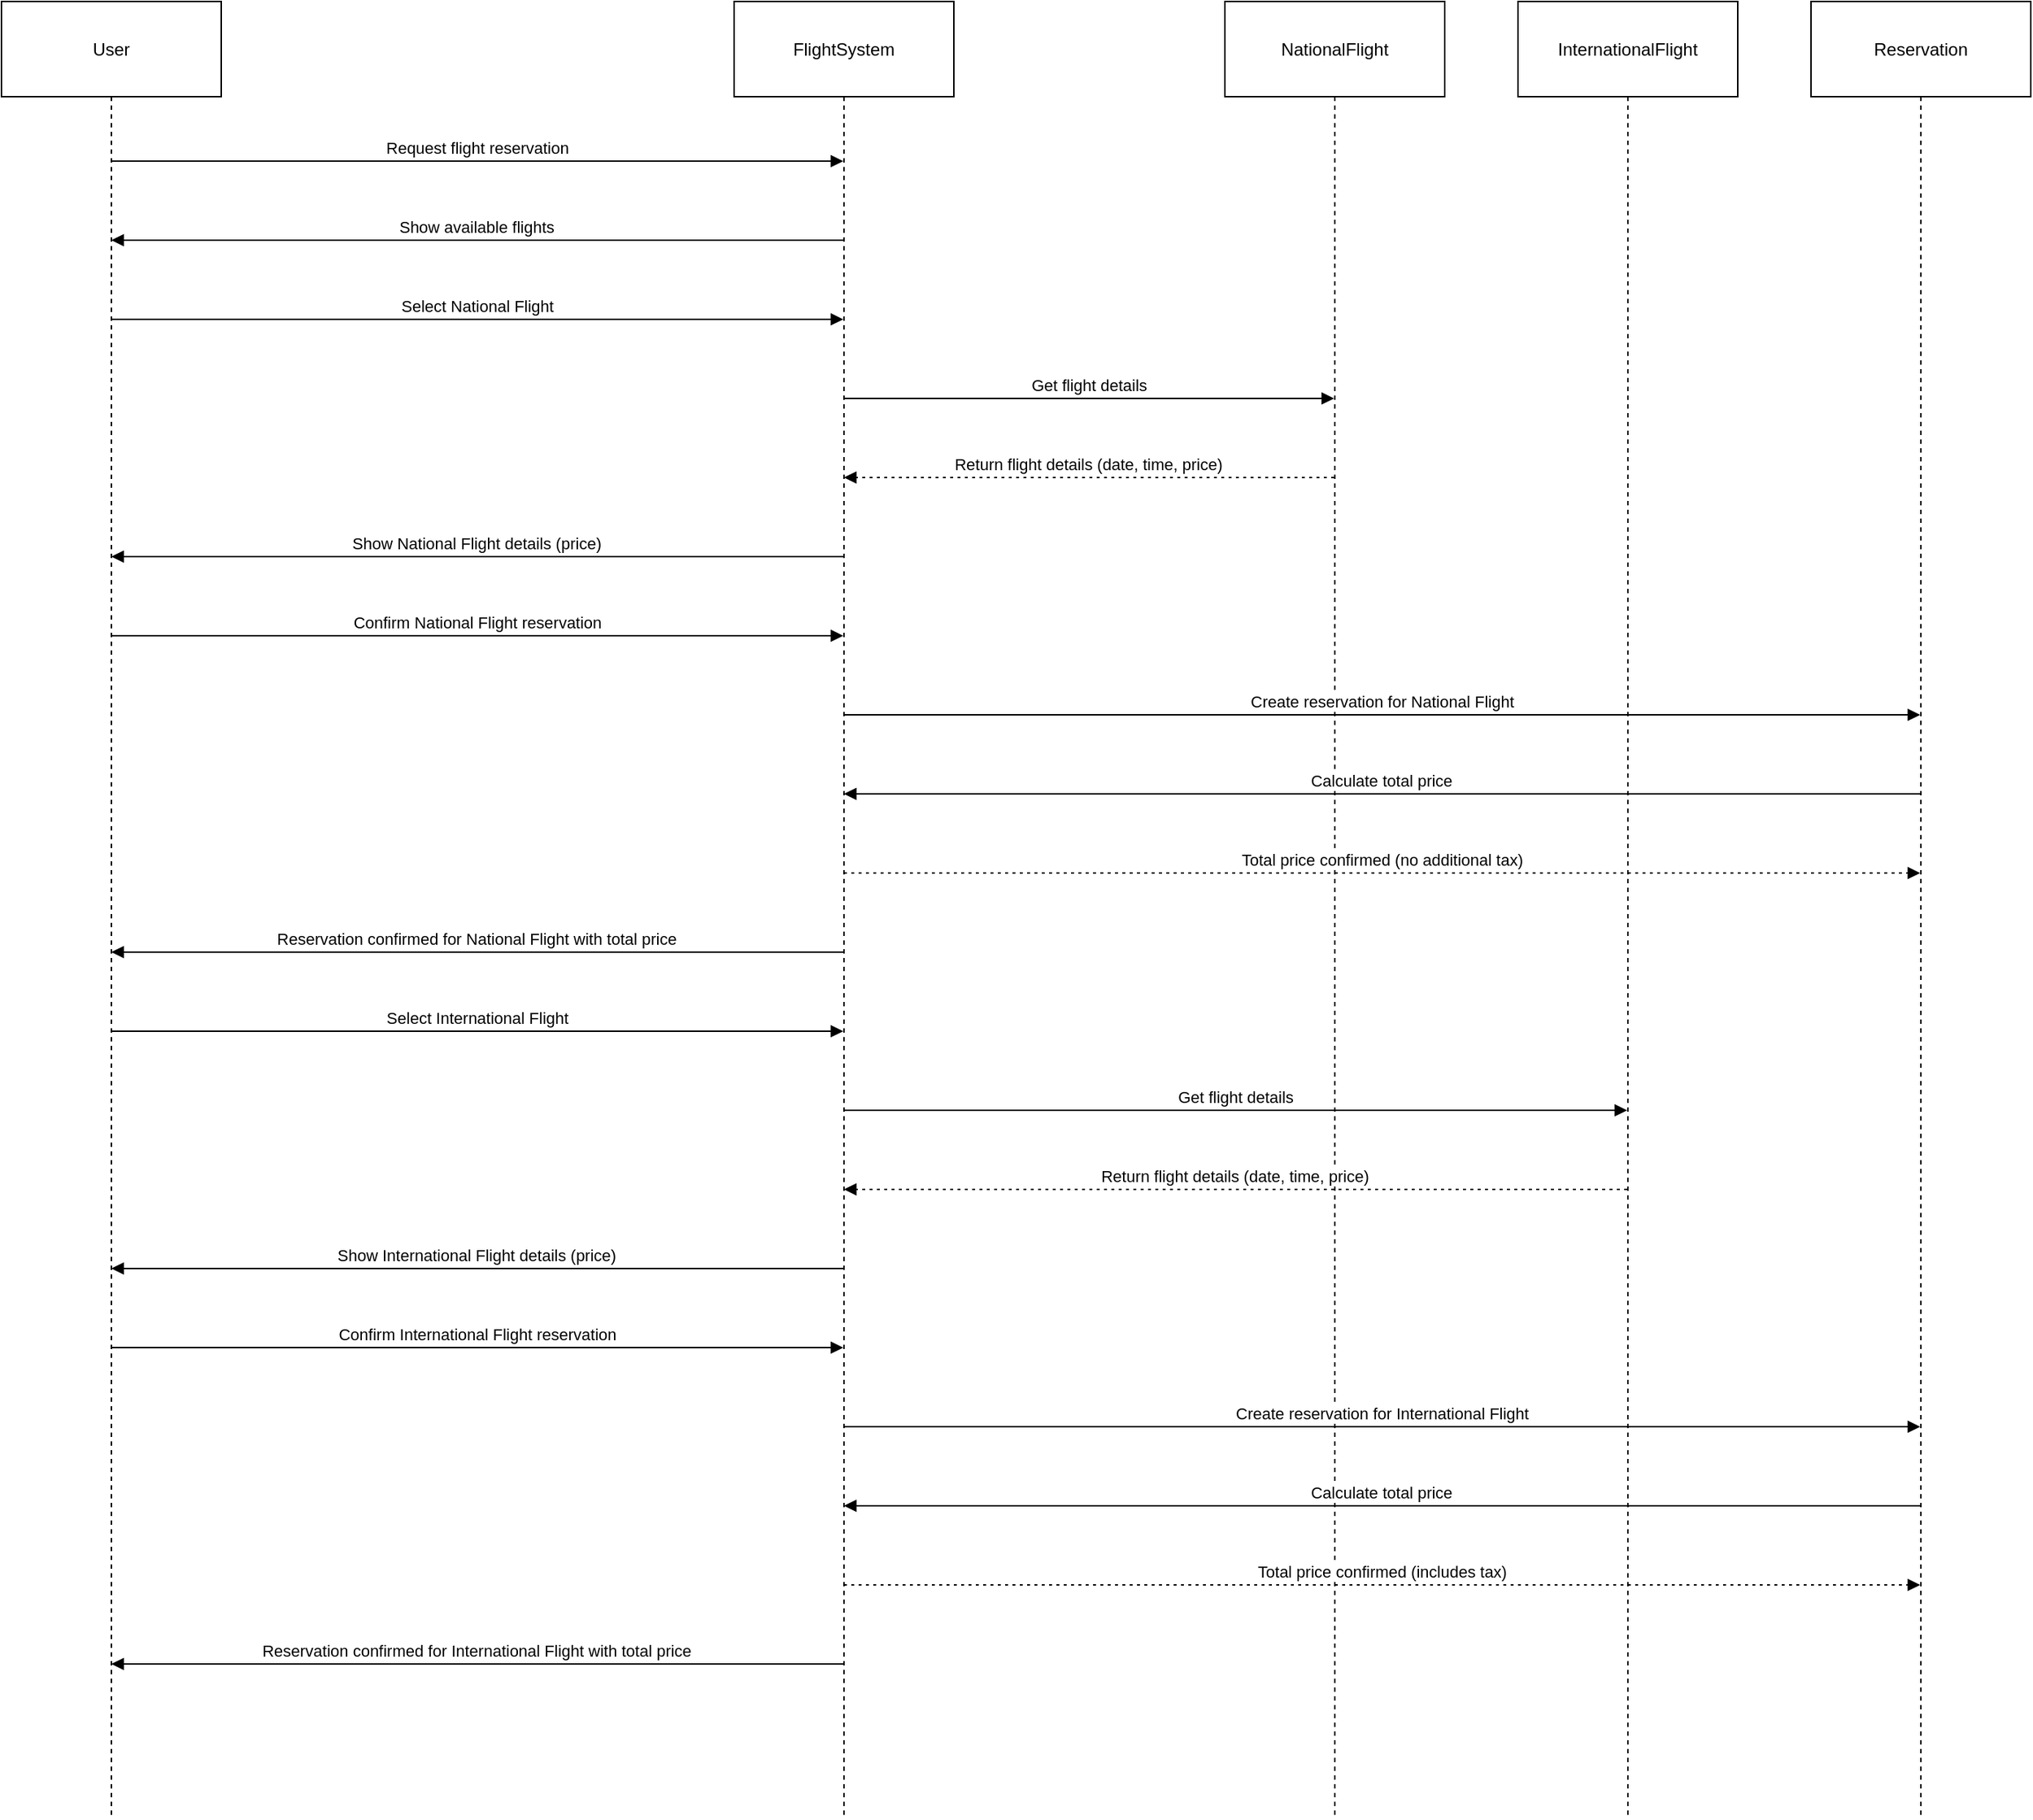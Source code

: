 <mxfile version="27.0.5">
  <diagram name="Página-1" id="iyJRD6ZcKFZfAdFJVVev">
    <mxGraphModel dx="1240" dy="580" grid="1" gridSize="10" guides="1" tooltips="1" connect="1" arrows="1" fold="1" page="1" pageScale="1" pageWidth="827" pageHeight="1169" math="0" shadow="0">
      <root>
        <mxCell id="0" />
        <mxCell id="1" parent="0" />
        <mxCell id="2" value="User" style="shape=umlLifeline;perimeter=lifelinePerimeter;whiteSpace=wrap;container=1;dropTarget=0;collapsible=0;recursiveResize=0;outlineConnect=0;portConstraint=eastwest;newEdgeStyle={&quot;edgeStyle&quot;:&quot;elbowEdgeStyle&quot;,&quot;elbow&quot;:&quot;vertical&quot;,&quot;curved&quot;:0,&quot;rounded&quot;:0};size=65;" parent="1" vertex="1">
          <mxGeometry width="150" height="1240" as="geometry" />
        </mxCell>
        <mxCell id="3" value="FlightSystem" style="shape=umlLifeline;perimeter=lifelinePerimeter;whiteSpace=wrap;container=1;dropTarget=0;collapsible=0;recursiveResize=0;outlineConnect=0;portConstraint=eastwest;newEdgeStyle={&quot;edgeStyle&quot;:&quot;elbowEdgeStyle&quot;,&quot;elbow&quot;:&quot;vertical&quot;,&quot;curved&quot;:0,&quot;rounded&quot;:0};size=65;" parent="1" vertex="1">
          <mxGeometry x="500" width="150" height="1240" as="geometry" />
        </mxCell>
        <mxCell id="4" value="NationalFlight" style="shape=umlLifeline;perimeter=lifelinePerimeter;whiteSpace=wrap;container=1;dropTarget=0;collapsible=0;recursiveResize=0;outlineConnect=0;portConstraint=eastwest;newEdgeStyle={&quot;edgeStyle&quot;:&quot;elbowEdgeStyle&quot;,&quot;elbow&quot;:&quot;vertical&quot;,&quot;curved&quot;:0,&quot;rounded&quot;:0};size=65;" parent="1" vertex="1">
          <mxGeometry x="835" width="150" height="1240" as="geometry" />
        </mxCell>
        <mxCell id="5" value="InternationalFlight" style="shape=umlLifeline;perimeter=lifelinePerimeter;whiteSpace=wrap;container=1;dropTarget=0;collapsible=0;recursiveResize=0;outlineConnect=0;portConstraint=eastwest;newEdgeStyle={&quot;edgeStyle&quot;:&quot;elbowEdgeStyle&quot;,&quot;elbow&quot;:&quot;vertical&quot;,&quot;curved&quot;:0,&quot;rounded&quot;:0};size=65;" parent="1" vertex="1">
          <mxGeometry x="1035" width="150" height="1240" as="geometry" />
        </mxCell>
        <mxCell id="6" value="Reservation" style="shape=umlLifeline;perimeter=lifelinePerimeter;whiteSpace=wrap;container=1;dropTarget=0;collapsible=0;recursiveResize=0;outlineConnect=0;portConstraint=eastwest;newEdgeStyle={&quot;edgeStyle&quot;:&quot;elbowEdgeStyle&quot;,&quot;elbow&quot;:&quot;vertical&quot;,&quot;curved&quot;:0,&quot;rounded&quot;:0};size=65;" parent="1" vertex="1">
          <mxGeometry x="1235" width="150" height="1240" as="geometry" />
        </mxCell>
        <mxCell id="7" value="Request flight reservation" style="verticalAlign=bottom;edgeStyle=elbowEdgeStyle;elbow=vertical;curved=0;rounded=0;endArrow=block;" parent="1" source="2" target="3" edge="1">
          <mxGeometry relative="1" as="geometry">
            <Array as="points">
              <mxPoint x="334" y="109" />
            </Array>
          </mxGeometry>
        </mxCell>
        <mxCell id="8" value="Show available flights" style="verticalAlign=bottom;edgeStyle=elbowEdgeStyle;elbow=vertical;curved=0;rounded=0;endArrow=block;" parent="1" source="3" target="2" edge="1">
          <mxGeometry relative="1" as="geometry">
            <Array as="points">
              <mxPoint x="337" y="163" />
            </Array>
          </mxGeometry>
        </mxCell>
        <mxCell id="9" value="Select National Flight" style="verticalAlign=bottom;edgeStyle=elbowEdgeStyle;elbow=vertical;curved=0;rounded=0;endArrow=block;" parent="1" source="2" target="3" edge="1">
          <mxGeometry relative="1" as="geometry">
            <Array as="points">
              <mxPoint x="334" y="217" />
            </Array>
          </mxGeometry>
        </mxCell>
        <mxCell id="10" value="Get flight details" style="verticalAlign=bottom;edgeStyle=elbowEdgeStyle;elbow=vertical;curved=0;rounded=0;endArrow=block;" parent="1" source="3" target="4" edge="1">
          <mxGeometry relative="1" as="geometry">
            <Array as="points">
              <mxPoint x="751" y="271" />
            </Array>
          </mxGeometry>
        </mxCell>
        <mxCell id="11" value="Return flight details (date, time, price)" style="verticalAlign=bottom;edgeStyle=elbowEdgeStyle;elbow=vertical;curved=0;rounded=0;dashed=1;dashPattern=2 3;endArrow=block;" parent="1" source="4" target="3" edge="1">
          <mxGeometry relative="1" as="geometry">
            <Array as="points">
              <mxPoint x="754" y="325" />
            </Array>
          </mxGeometry>
        </mxCell>
        <mxCell id="12" value="Show National Flight details (price)" style="verticalAlign=bottom;edgeStyle=elbowEdgeStyle;elbow=vertical;curved=0;rounded=0;endArrow=block;" parent="1" source="3" target="2" edge="1">
          <mxGeometry relative="1" as="geometry">
            <Array as="points">
              <mxPoint x="337" y="379" />
            </Array>
          </mxGeometry>
        </mxCell>
        <mxCell id="13" value="Confirm National Flight reservation" style="verticalAlign=bottom;edgeStyle=elbowEdgeStyle;elbow=vertical;curved=0;rounded=0;endArrow=block;" parent="1" source="2" target="3" edge="1">
          <mxGeometry relative="1" as="geometry">
            <Array as="points">
              <mxPoint x="334" y="433" />
            </Array>
          </mxGeometry>
        </mxCell>
        <mxCell id="14" value="Create reservation for National Flight" style="verticalAlign=bottom;edgeStyle=elbowEdgeStyle;elbow=vertical;curved=0;rounded=0;endArrow=block;" parent="1" source="3" target="6" edge="1">
          <mxGeometry relative="1" as="geometry">
            <Array as="points">
              <mxPoint x="951" y="487" />
            </Array>
          </mxGeometry>
        </mxCell>
        <mxCell id="15" value="Calculate total price" style="verticalAlign=bottom;edgeStyle=elbowEdgeStyle;elbow=vertical;curved=0;rounded=0;endArrow=block;" parent="1" source="6" target="3" edge="1">
          <mxGeometry relative="1" as="geometry">
            <Array as="points">
              <mxPoint x="954" y="541" />
            </Array>
          </mxGeometry>
        </mxCell>
        <mxCell id="16" value="Total price confirmed (no additional tax)" style="verticalAlign=bottom;edgeStyle=elbowEdgeStyle;elbow=vertical;curved=0;rounded=0;dashed=1;dashPattern=2 3;endArrow=block;" parent="1" source="3" target="6" edge="1">
          <mxGeometry relative="1" as="geometry">
            <Array as="points">
              <mxPoint x="951" y="595" />
            </Array>
          </mxGeometry>
        </mxCell>
        <mxCell id="17" value="Reservation confirmed for National Flight with total price" style="verticalAlign=bottom;edgeStyle=elbowEdgeStyle;elbow=vertical;curved=0;rounded=0;endArrow=block;" parent="1" source="3" target="2" edge="1">
          <mxGeometry relative="1" as="geometry">
            <Array as="points">
              <mxPoint x="337" y="649" />
            </Array>
          </mxGeometry>
        </mxCell>
        <mxCell id="18" value="Select International Flight" style="verticalAlign=bottom;edgeStyle=elbowEdgeStyle;elbow=vertical;curved=0;rounded=0;endArrow=block;" parent="1" source="2" target="3" edge="1">
          <mxGeometry relative="1" as="geometry">
            <Array as="points">
              <mxPoint x="334" y="703" />
            </Array>
          </mxGeometry>
        </mxCell>
        <mxCell id="19" value="Get flight details" style="verticalAlign=bottom;edgeStyle=elbowEdgeStyle;elbow=vertical;curved=0;rounded=0;endArrow=block;" parent="1" source="3" target="5" edge="1">
          <mxGeometry relative="1" as="geometry">
            <Array as="points">
              <mxPoint x="851" y="757" />
            </Array>
          </mxGeometry>
        </mxCell>
        <mxCell id="20" value="Return flight details (date, time, price)" style="verticalAlign=bottom;edgeStyle=elbowEdgeStyle;elbow=vertical;curved=0;rounded=0;dashed=1;dashPattern=2 3;endArrow=block;" parent="1" source="5" target="3" edge="1">
          <mxGeometry relative="1" as="geometry">
            <Array as="points">
              <mxPoint x="854" y="811" />
            </Array>
          </mxGeometry>
        </mxCell>
        <mxCell id="21" value="Show International Flight details (price)" style="verticalAlign=bottom;edgeStyle=elbowEdgeStyle;elbow=vertical;curved=0;rounded=0;endArrow=block;" parent="1" source="3" target="2" edge="1">
          <mxGeometry relative="1" as="geometry">
            <Array as="points">
              <mxPoint x="337" y="865" />
            </Array>
          </mxGeometry>
        </mxCell>
        <mxCell id="22" value="Confirm International Flight reservation" style="verticalAlign=bottom;edgeStyle=elbowEdgeStyle;elbow=vertical;curved=0;rounded=0;endArrow=block;" parent="1" source="2" target="3" edge="1">
          <mxGeometry relative="1" as="geometry">
            <Array as="points">
              <mxPoint x="334" y="919" />
            </Array>
          </mxGeometry>
        </mxCell>
        <mxCell id="23" value="Create reservation for International Flight" style="verticalAlign=bottom;edgeStyle=elbowEdgeStyle;elbow=vertical;curved=0;rounded=0;endArrow=block;" parent="1" source="3" target="6" edge="1">
          <mxGeometry relative="1" as="geometry">
            <Array as="points">
              <mxPoint x="951" y="973" />
            </Array>
          </mxGeometry>
        </mxCell>
        <mxCell id="24" value="Calculate total price" style="verticalAlign=bottom;edgeStyle=elbowEdgeStyle;elbow=vertical;curved=0;rounded=0;endArrow=block;" parent="1" source="6" target="3" edge="1">
          <mxGeometry relative="1" as="geometry">
            <Array as="points">
              <mxPoint x="954" y="1027" />
            </Array>
          </mxGeometry>
        </mxCell>
        <mxCell id="25" value="Total price confirmed (includes tax)" style="verticalAlign=bottom;edgeStyle=elbowEdgeStyle;elbow=vertical;curved=0;rounded=0;dashed=1;dashPattern=2 3;endArrow=block;" parent="1" source="3" target="6" edge="1">
          <mxGeometry relative="1" as="geometry">
            <Array as="points">
              <mxPoint x="951" y="1081" />
            </Array>
          </mxGeometry>
        </mxCell>
        <mxCell id="26" value="Reservation confirmed for International Flight with total price" style="verticalAlign=bottom;edgeStyle=elbowEdgeStyle;elbow=vertical;curved=0;rounded=0;endArrow=block;" parent="1" source="3" target="2" edge="1">
          <mxGeometry relative="1" as="geometry">
            <Array as="points">
              <mxPoint x="337" y="1135" />
            </Array>
          </mxGeometry>
        </mxCell>
      </root>
    </mxGraphModel>
  </diagram>
</mxfile>
